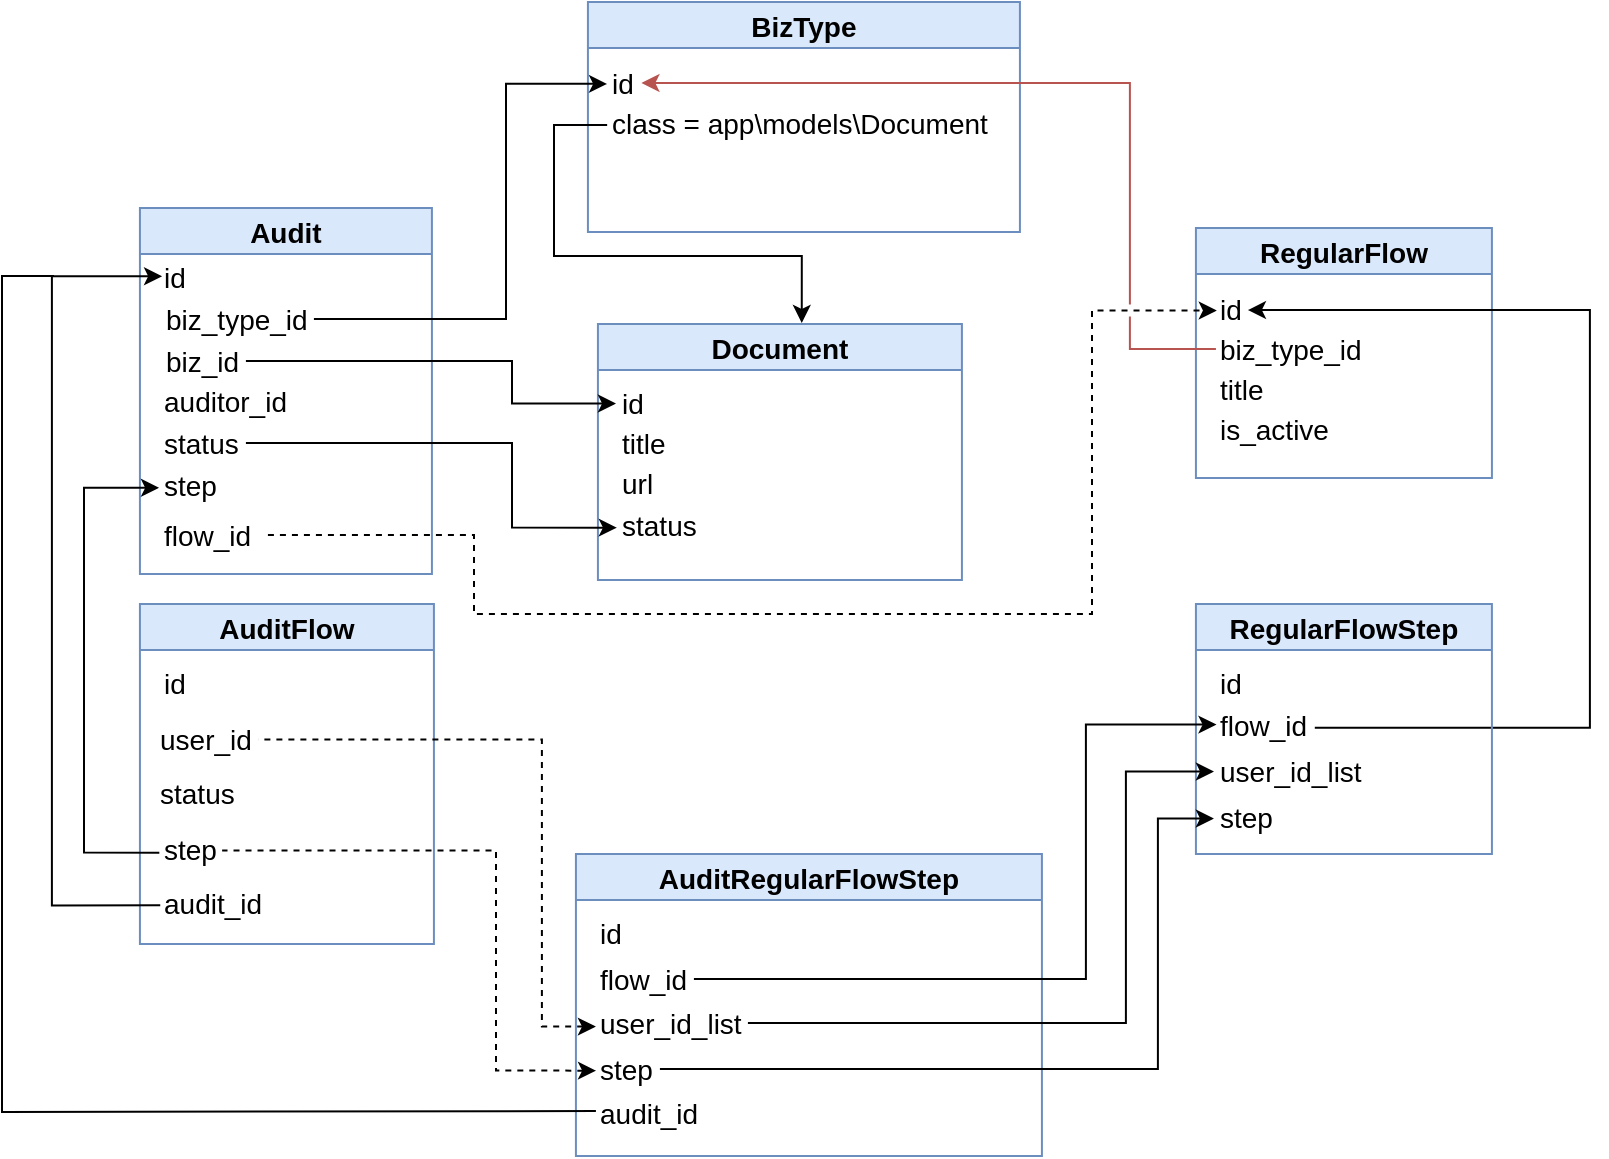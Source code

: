 <mxfile version="17.1.1" type="github">
  <diagram name="Page-1" id="e7e014a7-5840-1c2e-5031-d8a46d1fe8dd">
    <mxGraphModel dx="1175" dy="706" grid="0" gridSize="10" guides="1" tooltips="1" connect="1" arrows="1" fold="1" page="1" pageScale="1" pageWidth="1169" pageHeight="826" background="none" math="0" shadow="0">
      <root>
        <mxCell id="0" />
        <mxCell id="1" parent="0" />
        <mxCell id="k-PogV9iw9nHgQf0J8GU-70" value="Audit" style="swimlane;fontSize=14;strokeColor=#6c8ebf;fillColor=#dae8fc;" vertex="1" parent="1">
          <mxGeometry x="116.96" y="163" width="146" height="183" as="geometry" />
        </mxCell>
        <mxCell id="k-PogV9iw9nHgQf0J8GU-71" value="id" style="text;html=1;align=left;verticalAlign=middle;resizable=0;points=[];autosize=1;strokeColor=none;fillColor=none;fontSize=14;flipH=0;" vertex="1" parent="k-PogV9iw9nHgQf0J8GU-70">
          <mxGeometry x="10" y="25" width="30" height="20" as="geometry" />
        </mxCell>
        <mxCell id="k-PogV9iw9nHgQf0J8GU-72" value="biz_id" style="text;align=left;verticalAlign=middle;resizable=0;points=[];autosize=1;strokeColor=none;fillColor=none;fontSize=14;flipH=0;labelBackgroundColor=none;glass=0;labelPosition=center;verticalLabelPosition=middle;textDirection=ltr;html=1;spacingRight=-5;" vertex="1" parent="k-PogV9iw9nHgQf0J8GU-70">
          <mxGeometry x="11" y="66" width="42" height="21" as="geometry" />
        </mxCell>
        <mxCell id="k-PogV9iw9nHgQf0J8GU-74" value="auditor_id" style="text;html=1;align=left;verticalAlign=middle;resizable=0;points=[];autosize=1;strokeColor=none;fillColor=none;fontSize=14;flipH=0;" vertex="1" parent="k-PogV9iw9nHgQf0J8GU-70">
          <mxGeometry x="10" y="87" width="80" height="20" as="geometry" />
        </mxCell>
        <mxCell id="k-PogV9iw9nHgQf0J8GU-93" value="status" style="text;html=1;align=left;verticalAlign=middle;resizable=0;points=[];autosize=1;strokeColor=none;fillColor=none;fontSize=14;flipH=0;spacingRight=-5;" vertex="1" parent="k-PogV9iw9nHgQf0J8GU-70">
          <mxGeometry x="10" y="107" width="43" height="21" as="geometry" />
        </mxCell>
        <mxCell id="k-PogV9iw9nHgQf0J8GU-121" value="step" style="text;html=1;align=left;verticalAlign=middle;resizable=0;points=[];autosize=1;strokeColor=none;fillColor=none;fontSize=14;flipH=0;" vertex="1" parent="k-PogV9iw9nHgQf0J8GU-70">
          <mxGeometry x="10" y="128" width="37" height="21" as="geometry" />
        </mxCell>
        <mxCell id="k-PogV9iw9nHgQf0J8GU-128" value="flow_id" style="text;html=1;align=left;verticalAlign=middle;resizable=0;points=[];autosize=1;strokeColor=none;fillColor=none;fontSize=14;flipH=0;" vertex="1" parent="k-PogV9iw9nHgQf0J8GU-70">
          <mxGeometry x="10" y="153" width="54" height="21" as="geometry" />
        </mxCell>
        <mxCell id="k-PogV9iw9nHgQf0J8GU-75" value="Document" style="swimlane;fontSize=14;strokeColor=#6c8ebf;fillColor=#dae8fc;" vertex="1" parent="1">
          <mxGeometry x="345.96" y="221" width="182" height="128" as="geometry" />
        </mxCell>
        <mxCell id="k-PogV9iw9nHgQf0J8GU-76" value="id" style="text;html=1;align=left;verticalAlign=middle;resizable=0;points=[];autosize=1;strokeColor=none;fillColor=none;fontSize=14;flipH=0;" vertex="1" parent="k-PogV9iw9nHgQf0J8GU-75">
          <mxGeometry x="10" y="30" width="30" height="20" as="geometry" />
        </mxCell>
        <mxCell id="k-PogV9iw9nHgQf0J8GU-77" value="title" style="text;html=1;align=left;verticalAlign=middle;resizable=0;points=[];autosize=1;strokeColor=none;fillColor=none;fontSize=14;flipH=0;" vertex="1" parent="k-PogV9iw9nHgQf0J8GU-75">
          <mxGeometry x="10" y="50" width="40" height="20" as="geometry" />
        </mxCell>
        <mxCell id="k-PogV9iw9nHgQf0J8GU-78" value="url" style="text;html=1;align=left;verticalAlign=middle;resizable=0;points=[];autosize=1;strokeColor=none;fillColor=none;fontSize=14;flipH=0;" vertex="1" parent="k-PogV9iw9nHgQf0J8GU-75">
          <mxGeometry x="10" y="70" width="30" height="20" as="geometry" />
        </mxCell>
        <mxCell id="k-PogV9iw9nHgQf0J8GU-94" value="status" style="text;html=1;align=left;verticalAlign=middle;resizable=0;points=[];autosize=1;strokeColor=none;fillColor=none;fontSize=14;flipH=0;" vertex="1" parent="k-PogV9iw9nHgQf0J8GU-75">
          <mxGeometry x="10" y="90" width="48" height="21" as="geometry" />
        </mxCell>
        <mxCell id="k-PogV9iw9nHgQf0J8GU-80" value="BizType" style="swimlane;fontSize=14;strokeColor=#6c8ebf;fillColor=#dae8fc;" vertex="1" parent="1">
          <mxGeometry x="340.96" y="60" width="216" height="115" as="geometry" />
        </mxCell>
        <mxCell id="k-PogV9iw9nHgQf0J8GU-81" value="id" style="text;html=1;align=left;verticalAlign=middle;resizable=0;points=[];autosize=1;strokeColor=none;fillColor=none;fontSize=14;flipH=0;spacingRight=-5;" vertex="1" parent="k-PogV9iw9nHgQf0J8GU-80">
          <mxGeometry x="10" y="30" width="16" height="21" as="geometry" />
        </mxCell>
        <mxCell id="k-PogV9iw9nHgQf0J8GU-82" value="class = app\models\Document" style="text;html=1;align=left;verticalAlign=middle;resizable=0;points=[];autosize=1;strokeColor=none;fillColor=none;fontSize=14;flipH=0;spacingRight=-5;" vertex="1" parent="k-PogV9iw9nHgQf0J8GU-80">
          <mxGeometry x="10" y="50" width="193" height="21" as="geometry" />
        </mxCell>
        <mxCell id="k-PogV9iw9nHgQf0J8GU-87" value="AuditFlow" style="swimlane;fontSize=14;strokeColor=#6c8ebf;fillColor=#dae8fc;" vertex="1" parent="1">
          <mxGeometry x="116.96" y="361" width="147" height="170" as="geometry" />
        </mxCell>
        <mxCell id="k-PogV9iw9nHgQf0J8GU-88" value="id" style="text;html=1;align=left;verticalAlign=middle;resizable=0;points=[];autosize=1;strokeColor=none;fillColor=none;fontSize=14;flipH=0;" vertex="1" parent="k-PogV9iw9nHgQf0J8GU-87">
          <mxGeometry x="10" y="30" width="30" height="20" as="geometry" />
        </mxCell>
        <mxCell id="k-PogV9iw9nHgQf0J8GU-89" value="audit_id" style="text;html=1;align=left;verticalAlign=middle;resizable=0;points=[];autosize=1;strokeColor=none;fillColor=none;fontSize=14;flipH=0;labelBackgroundColor=none;spacingRight=-5;" vertex="1" parent="k-PogV9iw9nHgQf0J8GU-87">
          <mxGeometry x="10" y="139" width="54" height="21" as="geometry" />
        </mxCell>
        <mxCell id="k-PogV9iw9nHgQf0J8GU-90" value="user_id" style="text;html=1;align=left;verticalAlign=middle;resizable=0;points=[];autosize=1;strokeColor=none;fillColor=none;fontSize=14;flipH=0;spacingRight=-5;" vertex="1" parent="k-PogV9iw9nHgQf0J8GU-87">
          <mxGeometry x="8.5" y="57" width="51" height="21" as="geometry" />
        </mxCell>
        <mxCell id="k-PogV9iw9nHgQf0J8GU-91" value="status" style="text;html=1;align=left;verticalAlign=middle;resizable=0;points=[];autosize=1;strokeColor=none;fillColor=none;fontSize=14;flipH=0;" vertex="1" parent="k-PogV9iw9nHgQf0J8GU-87">
          <mxGeometry x="8.5" y="84" width="48" height="21" as="geometry" />
        </mxCell>
        <mxCell id="k-PogV9iw9nHgQf0J8GU-120" value="step" style="text;html=1;align=left;verticalAlign=middle;resizable=0;points=[];autosize=1;strokeColor=none;fillColor=none;fontSize=14;flipH=0;spacingRight=-5;" vertex="1" parent="k-PogV9iw9nHgQf0J8GU-87">
          <mxGeometry x="10" y="112" width="32" height="21" as="geometry" />
        </mxCell>
        <mxCell id="k-PogV9iw9nHgQf0J8GU-92" style="edgeStyle=orthogonalEdgeStyle;rounded=0;orthogonalLoop=1;jettySize=auto;html=1;fontSize=14;entryX=0.036;entryY=0.456;entryDx=0;entryDy=0;entryPerimeter=0;exitX=0.003;exitY=0.556;exitDx=0;exitDy=0;exitPerimeter=0;" edge="1" parent="1" source="k-PogV9iw9nHgQf0J8GU-89" target="k-PogV9iw9nHgQf0J8GU-71">
          <mxGeometry relative="1" as="geometry">
            <mxPoint x="78.96" y="197" as="targetPoint" />
            <Array as="points">
              <mxPoint x="72.96" y="512" />
              <mxPoint x="72.96" y="197" />
            </Array>
          </mxGeometry>
        </mxCell>
        <mxCell id="k-PogV9iw9nHgQf0J8GU-97" value="RegularFlow" style="swimlane;fontSize=14;strokeColor=#6c8ebf;fillColor=#dae8fc;" vertex="1" parent="1">
          <mxGeometry x="644.96" y="173" width="148" height="125" as="geometry" />
        </mxCell>
        <mxCell id="k-PogV9iw9nHgQf0J8GU-98" value="id" style="text;html=1;align=left;verticalAlign=middle;resizable=0;points=[];autosize=1;strokeColor=none;fillColor=none;fontSize=14;flipH=0;spacingRight=-5;" vertex="1" parent="k-PogV9iw9nHgQf0J8GU-97">
          <mxGeometry x="10" y="30" width="16" height="21" as="geometry" />
        </mxCell>
        <mxCell id="k-PogV9iw9nHgQf0J8GU-99" value="biz_type_id" style="text;html=1;align=left;verticalAlign=middle;resizable=0;points=[];autosize=1;strokeColor=none;fillColor=none;fontSize=14;flipH=0;" vertex="1" parent="k-PogV9iw9nHgQf0J8GU-97">
          <mxGeometry x="10" y="50" width="81" height="21" as="geometry" />
        </mxCell>
        <mxCell id="k-PogV9iw9nHgQf0J8GU-100" value="title" style="text;html=1;align=left;verticalAlign=middle;resizable=0;points=[];autosize=1;strokeColor=none;fillColor=none;fontSize=14;flipH=0;" vertex="1" parent="k-PogV9iw9nHgQf0J8GU-97">
          <mxGeometry x="10" y="70" width="32" height="21" as="geometry" />
        </mxCell>
        <mxCell id="k-PogV9iw9nHgQf0J8GU-101" value="is_active" style="text;html=1;align=left;verticalAlign=middle;resizable=0;points=[];autosize=1;strokeColor=none;fillColor=none;fontSize=14;flipH=0;" vertex="1" parent="k-PogV9iw9nHgQf0J8GU-97">
          <mxGeometry x="10" y="90" width="65" height="21" as="geometry" />
        </mxCell>
        <mxCell id="k-PogV9iw9nHgQf0J8GU-116" style="edgeStyle=orthogonalEdgeStyle;rounded=0;jumpStyle=gap;orthogonalLoop=1;jettySize=auto;html=1;entryX=0.967;entryY=0.3;entryDx=0;entryDy=0;entryPerimeter=0;fontSize=14;exitX=1.009;exitY=0.565;exitDx=0;exitDy=0;exitPerimeter=0;" edge="1" parent="k-PogV9iw9nHgQf0J8GU-97" source="k-PogV9iw9nHgQf0J8GU-104">
          <mxGeometry relative="1" as="geometry">
            <mxPoint x="64.53" y="253.229" as="sourcePoint" />
            <mxPoint x="26.002" y="41.02" as="targetPoint" />
            <Array as="points">
              <mxPoint x="197" y="250" />
              <mxPoint x="197" y="41" />
            </Array>
          </mxGeometry>
        </mxCell>
        <mxCell id="k-PogV9iw9nHgQf0J8GU-102" value="RegularFlowStep" style="swimlane;fontSize=14;strokeColor=#6c8ebf;fillColor=#dae8fc;" vertex="1" parent="1">
          <mxGeometry x="644.96" y="361" width="148" height="125" as="geometry" />
        </mxCell>
        <mxCell id="k-PogV9iw9nHgQf0J8GU-103" value="id" style="text;html=1;align=left;verticalAlign=middle;resizable=0;points=[];autosize=1;strokeColor=none;fillColor=none;fontSize=14;flipH=0;" vertex="1" parent="k-PogV9iw9nHgQf0J8GU-102">
          <mxGeometry x="10" y="30" width="30" height="20" as="geometry" />
        </mxCell>
        <mxCell id="k-PogV9iw9nHgQf0J8GU-104" value="flow_id" style="text;html=1;align=left;verticalAlign=middle;resizable=0;points=[];autosize=1;strokeColor=none;fillColor=none;fontSize=14;flipH=0;spacingRight=-5;" vertex="1" parent="k-PogV9iw9nHgQf0J8GU-102">
          <mxGeometry x="10" y="50" width="49" height="21" as="geometry" />
        </mxCell>
        <mxCell id="k-PogV9iw9nHgQf0J8GU-106" value="user_id_list" style="text;html=1;align=left;verticalAlign=middle;resizable=0;points=[];autosize=1;strokeColor=none;fillColor=none;fontSize=14;flipH=0;" vertex="1" parent="k-PogV9iw9nHgQf0J8GU-102">
          <mxGeometry x="10" y="73" width="81" height="21" as="geometry" />
        </mxCell>
        <mxCell id="k-PogV9iw9nHgQf0J8GU-105" value="step" style="text;html=1;align=left;verticalAlign=middle;resizable=0;points=[];autosize=1;strokeColor=none;fillColor=none;fontSize=14;flipH=0;" vertex="1" parent="k-PogV9iw9nHgQf0J8GU-102">
          <mxGeometry x="10" y="96" width="37" height="21" as="geometry" />
        </mxCell>
        <mxCell id="k-PogV9iw9nHgQf0J8GU-107" value="AuditRegularFlowStep" style="swimlane;fontSize=14;strokeColor=#6c8ebf;fillColor=#dae8fc;" vertex="1" parent="1">
          <mxGeometry x="334.96" y="486" width="233" height="151" as="geometry" />
        </mxCell>
        <mxCell id="k-PogV9iw9nHgQf0J8GU-108" value="id" style="text;html=1;align=left;verticalAlign=middle;resizable=0;points=[];autosize=1;strokeColor=none;fillColor=none;fontSize=14;flipH=0;" vertex="1" parent="k-PogV9iw9nHgQf0J8GU-107">
          <mxGeometry x="10" y="30" width="30" height="20" as="geometry" />
        </mxCell>
        <mxCell id="k-PogV9iw9nHgQf0J8GU-109" value="flow_id" style="text;html=1;align=left;verticalAlign=middle;resizable=0;points=[];autosize=1;strokeColor=none;fillColor=none;fontSize=14;flipH=0;spacingRight=-5;" vertex="1" parent="k-PogV9iw9nHgQf0J8GU-107">
          <mxGeometry x="10" y="52" width="49" height="21" as="geometry" />
        </mxCell>
        <mxCell id="k-PogV9iw9nHgQf0J8GU-111" value="user_id_list" style="text;html=1;align=left;verticalAlign=middle;resizable=0;points=[];autosize=1;strokeColor=none;fillColor=none;fontSize=14;flipH=0;spacingRight=-5;" vertex="1" parent="k-PogV9iw9nHgQf0J8GU-107">
          <mxGeometry x="10" y="74" width="76" height="21" as="geometry" />
        </mxCell>
        <mxCell id="k-PogV9iw9nHgQf0J8GU-112" value="audit_id" style="text;html=1;align=left;verticalAlign=middle;resizable=0;points=[];autosize=1;strokeColor=none;fillColor=none;fontSize=14;flipH=0;" vertex="1" parent="k-PogV9iw9nHgQf0J8GU-107">
          <mxGeometry x="10" y="119" width="59" height="21" as="geometry" />
        </mxCell>
        <mxCell id="k-PogV9iw9nHgQf0J8GU-110" value="step" style="text;html=1;align=left;verticalAlign=middle;resizable=0;points=[];autosize=1;strokeColor=none;fillColor=none;fontSize=14;flipH=0;spacingRight=-5;" vertex="1" parent="k-PogV9iw9nHgQf0J8GU-107">
          <mxGeometry x="10" y="97" width="32" height="21" as="geometry" />
        </mxCell>
        <mxCell id="k-PogV9iw9nHgQf0J8GU-118" style="edgeStyle=orthogonalEdgeStyle;rounded=0;jumpStyle=gap;orthogonalLoop=1;jettySize=auto;html=1;fontSize=14;endArrow=none;endFill=0;" edge="1" parent="1">
          <mxGeometry relative="1" as="geometry">
            <mxPoint x="344.96" y="614.491" as="sourcePoint" />
            <mxPoint x="74" y="197" as="targetPoint" />
            <Array as="points">
              <mxPoint x="287" y="614" />
              <mxPoint x="48" y="615" />
              <mxPoint x="48" y="198" />
            </Array>
          </mxGeometry>
        </mxCell>
        <mxCell id="k-PogV9iw9nHgQf0J8GU-123" style="edgeStyle=orthogonalEdgeStyle;rounded=0;jumpStyle=gap;orthogonalLoop=1;jettySize=auto;html=1;entryX=-0.012;entryY=0.568;entryDx=0;entryDy=0;entryPerimeter=0;fontSize=14;exitX=-0.009;exitY=0.588;exitDx=0;exitDy=0;exitPerimeter=0;" edge="1" parent="1" source="k-PogV9iw9nHgQf0J8GU-120" target="k-PogV9iw9nHgQf0J8GU-121">
          <mxGeometry relative="1" as="geometry">
            <Array as="points">
              <mxPoint x="89" y="485" />
              <mxPoint x="89" y="303" />
            </Array>
          </mxGeometry>
        </mxCell>
        <mxCell id="k-PogV9iw9nHgQf0J8GU-124" style="edgeStyle=orthogonalEdgeStyle;rounded=0;jumpStyle=gap;orthogonalLoop=1;jettySize=auto;html=1;entryX=0.972;entryY=0.533;entryDx=0;entryDy=0;entryPerimeter=0;fontSize=14;exitX=0.002;exitY=0.539;exitDx=0;exitDy=0;exitPerimeter=0;dashed=1;endArrow=none;endFill=0;startArrow=classic;startFill=1;" edge="1" parent="1" source="k-PogV9iw9nHgQf0J8GU-110" target="k-PogV9iw9nHgQf0J8GU-120">
          <mxGeometry relative="1" as="geometry">
            <Array as="points">
              <mxPoint x="295" y="594" />
              <mxPoint x="295" y="484" />
            </Array>
          </mxGeometry>
        </mxCell>
        <mxCell id="k-PogV9iw9nHgQf0J8GU-125" style="edgeStyle=orthogonalEdgeStyle;rounded=0;jumpStyle=gap;orthogonalLoop=1;jettySize=auto;html=1;entryX=0.994;entryY=0.511;entryDx=0;entryDy=0;entryPerimeter=0;fontSize=14;startArrow=classic;exitX=0;exitY=0.586;exitDx=0;exitDy=0;exitPerimeter=0;dashed=1;endArrow=none;endFill=0;startFill=1;" edge="1" parent="1" source="k-PogV9iw9nHgQf0J8GU-111" target="k-PogV9iw9nHgQf0J8GU-90">
          <mxGeometry relative="1" as="geometry">
            <mxPoint x="345.96" y="568" as="sourcePoint" />
            <Array as="points">
              <mxPoint x="317.96" y="572" />
              <mxPoint x="317.96" y="429" />
            </Array>
          </mxGeometry>
        </mxCell>
        <mxCell id="k-PogV9iw9nHgQf0J8GU-133" style="edgeStyle=orthogonalEdgeStyle;rounded=0;jumpStyle=gap;orthogonalLoop=1;jettySize=auto;html=1;entryX=-0.027;entryY=0.521;entryDx=0;entryDy=0;entryPerimeter=0;fontSize=14;" edge="1" parent="1" source="k-PogV9iw9nHgQf0J8GU-73" target="k-PogV9iw9nHgQf0J8GU-81">
          <mxGeometry relative="1" as="geometry">
            <Array as="points">
              <mxPoint x="300" y="219" />
              <mxPoint x="300" y="101" />
            </Array>
          </mxGeometry>
        </mxCell>
        <mxCell id="k-PogV9iw9nHgQf0J8GU-73" value="biz_type_id" style="text;html=1;align=left;verticalAlign=middle;resizable=0;points=[];autosize=1;strokeColor=none;fillColor=none;fontSize=14;flipH=0;spacingRight=-5;" vertex="1" parent="1">
          <mxGeometry x="127.96" y="208" width="76" height="21" as="geometry" />
        </mxCell>
        <mxCell id="k-PogV9iw9nHgQf0J8GU-134" style="edgeStyle=orthogonalEdgeStyle;rounded=0;jumpStyle=gap;orthogonalLoop=1;jettySize=auto;html=1;entryX=-0.032;entryY=0.489;entryDx=0;entryDy=0;entryPerimeter=0;fontSize=14;" edge="1" parent="1" source="k-PogV9iw9nHgQf0J8GU-72" target="k-PogV9iw9nHgQf0J8GU-76">
          <mxGeometry relative="1" as="geometry">
            <Array as="points">
              <mxPoint x="303" y="240" />
              <mxPoint x="303" y="261" />
            </Array>
          </mxGeometry>
        </mxCell>
        <mxCell id="k-PogV9iw9nHgQf0J8GU-135" style="edgeStyle=orthogonalEdgeStyle;rounded=0;jumpStyle=gap;orthogonalLoop=1;jettySize=auto;html=1;entryX=-0.011;entryY=0.563;entryDx=0;entryDy=0;entryPerimeter=0;fontSize=14;" edge="1" parent="1" source="k-PogV9iw9nHgQf0J8GU-93" target="k-PogV9iw9nHgQf0J8GU-94">
          <mxGeometry relative="1" as="geometry">
            <Array as="points">
              <mxPoint x="303" y="281" />
              <mxPoint x="303" y="323" />
            </Array>
          </mxGeometry>
        </mxCell>
        <mxCell id="k-PogV9iw9nHgQf0J8GU-137" style="edgeStyle=orthogonalEdgeStyle;rounded=0;jumpStyle=gap;orthogonalLoop=1;jettySize=auto;html=1;entryX=0.028;entryY=0.537;entryDx=0;entryDy=0;entryPerimeter=0;fontSize=14;dashed=1;" edge="1" parent="1" source="k-PogV9iw9nHgQf0J8GU-128" target="k-PogV9iw9nHgQf0J8GU-98">
          <mxGeometry relative="1" as="geometry">
            <Array as="points">
              <mxPoint x="284" y="327" />
              <mxPoint x="284" y="366" />
              <mxPoint x="593" y="366" />
              <mxPoint x="593" y="214" />
            </Array>
          </mxGeometry>
        </mxCell>
        <mxCell id="k-PogV9iw9nHgQf0J8GU-138" style="edgeStyle=orthogonalEdgeStyle;rounded=0;jumpStyle=gap;orthogonalLoop=1;jettySize=auto;html=1;entryX=0.56;entryY=-0.004;entryDx=0;entryDy=0;entryPerimeter=0;fontSize=14;exitX=-0.002;exitY=0.548;exitDx=0;exitDy=0;exitPerimeter=0;" edge="1" parent="1" source="k-PogV9iw9nHgQf0J8GU-82" target="k-PogV9iw9nHgQf0J8GU-75">
          <mxGeometry relative="1" as="geometry">
            <Array as="points">
              <mxPoint x="324" y="122" />
              <mxPoint x="324" y="187" />
              <mxPoint x="448" y="187" />
            </Array>
          </mxGeometry>
        </mxCell>
        <mxCell id="k-PogV9iw9nHgQf0J8GU-142" style="edgeStyle=orthogonalEdgeStyle;rounded=0;jumpStyle=gap;orthogonalLoop=1;jettySize=auto;html=1;entryX=1.047;entryY=0.499;entryDx=0;entryDy=0;entryPerimeter=0;fontSize=14;fillColor=#f8cecc;strokeColor=#b85450;" edge="1" parent="1" source="k-PogV9iw9nHgQf0J8GU-99" target="k-PogV9iw9nHgQf0J8GU-81">
          <mxGeometry relative="1" as="geometry">
            <Array as="points">
              <mxPoint x="611.96" y="234" />
              <mxPoint x="611.96" y="100" />
            </Array>
          </mxGeometry>
        </mxCell>
        <mxCell id="k-PogV9iw9nHgQf0J8GU-143" style="edgeStyle=orthogonalEdgeStyle;rounded=0;jumpStyle=gap;orthogonalLoop=1;jettySize=auto;html=1;entryX=0.006;entryY=0.491;entryDx=0;entryDy=0;entryPerimeter=0;fontSize=14;" edge="1" parent="1" source="k-PogV9iw9nHgQf0J8GU-109" target="k-PogV9iw9nHgQf0J8GU-104">
          <mxGeometry relative="1" as="geometry">
            <Array as="points">
              <mxPoint x="589.96" y="549" />
              <mxPoint x="589.96" y="421" />
            </Array>
          </mxGeometry>
        </mxCell>
        <mxCell id="k-PogV9iw9nHgQf0J8GU-144" style="edgeStyle=orthogonalEdgeStyle;rounded=0;jumpStyle=gap;orthogonalLoop=1;jettySize=auto;html=1;entryX=-0.012;entryY=0.512;entryDx=0;entryDy=0;entryPerimeter=0;fontSize=14;" edge="1" parent="1" source="k-PogV9iw9nHgQf0J8GU-111" target="k-PogV9iw9nHgQf0J8GU-106">
          <mxGeometry relative="1" as="geometry">
            <Array as="points">
              <mxPoint x="609.96" y="571" />
              <mxPoint x="609.96" y="445" />
            </Array>
          </mxGeometry>
        </mxCell>
        <mxCell id="k-PogV9iw9nHgQf0J8GU-145" style="edgeStyle=orthogonalEdgeStyle;rounded=0;jumpStyle=gap;orthogonalLoop=1;jettySize=auto;html=1;entryX=-0.027;entryY=0.536;entryDx=0;entryDy=0;entryPerimeter=0;fontSize=14;" edge="1" parent="1" source="k-PogV9iw9nHgQf0J8GU-110" target="k-PogV9iw9nHgQf0J8GU-105">
          <mxGeometry relative="1" as="geometry">
            <Array as="points">
              <mxPoint x="625.96" y="594" />
              <mxPoint x="625.96" y="468" />
            </Array>
          </mxGeometry>
        </mxCell>
      </root>
    </mxGraphModel>
  </diagram>
</mxfile>
